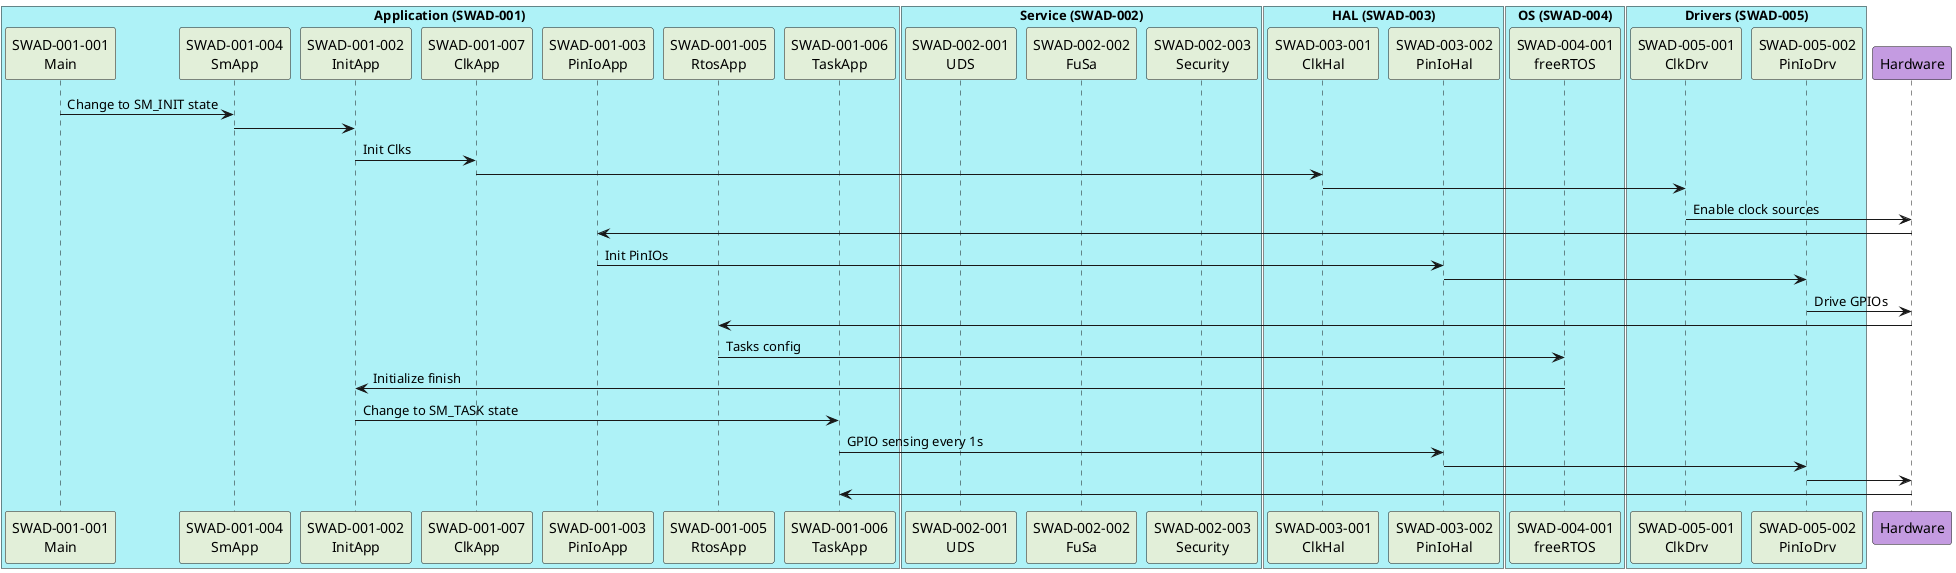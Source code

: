 '--- Color Setting --- 
' System is #DAE2F3
' Layer is #FEE599
' Component is #lightcyan
' Module is #E2EFD9
' Unit is #gainsboro
' Tiny is #pink
'---------------------

@startuml
'---- Define "Application" component and colors ----
box "Application (SWAD-001)" #aef2f7
participant "SWAD-001-001\nMain" as Main #E2EFD9
participant "SWAD-001-004\nSmApp" as SmApp #E2EFD9
participant "SWAD-001-002\nInitApp" as InitApp #E2EFD9
participant "SWAD-001-007\nClkApp" as ClkApp #E2EFD9
participant "SWAD-001-003\nPinIoApp" as PinIoApp #E2EFD9
participant "SWAD-001-005\nRtosApp" as RtosApp #E2EFD9
participant "SWAD-001-006\nTaskApp" as TaskApp #E2EFD9
end box

'---- Define "Service" component--------------------
box "Service (SWAD-002)" #aef2f7
participant "SWAD-002-001\nUDS" as UDS #E2EFD9
participant "SWAD-002-002\nFuSa" as FuSa #E2EFD9
participant "SWAD-002-003\nSecurity" as Security #E2EFD9
end box

'---- Define "HAL" component -----------------------
box "HAL (SWAD-003)" #aef2f7
participant "SWAD-003-001\nClkHal" as ClkHal #E2EFD9
participant "SWAD-003-002\nPinIoHal" as PinIoHal #E2EFD9
end box

'---- Define "OS" component ------------------------
box "OS (SWAD-004)" #aef2f7
participant "SWAD-004-001\nfreeRTOS" as freeRTOS #E2EFD9
end box

'---- Define "Drivers" component -------------------
box "Drivers (SWAD-005)" #aef2f7
participant "SWAD-005-001\nClkDrv" as ClkDrv #E2EFD9
participant "SWAD-005-002\nPinIoDrv" as PinIoDrv #E2EFD9
end box

'---- Define "Hardware" layer ----------------------
participant Hardware #C49BE1

'---- Plan modules sequence-------------------------
Main -> SmApp: Change to SM_INIT state
SmApp -> InitApp
InitApp -> ClkApp: Init Clks
ClkApp -> ClkHal
ClkHal -> ClkDrv
ClkDrv -> Hardware: Enable clock sources
Hardware -> PinIoApp 
PinIoApp -> PinIoHal: Init PinIOs
PinIoHal -> PinIoDrv
PinIoDrv -> Hardware: Drive GPIOs
Hardware -> RtosApp
RtosApp -> freeRTOS: Tasks config
freeRTOS -> InitApp: Initialize finish
InitApp -> TaskApp: Change to SM_TASK state
TaskApp -> PinIoHal: GPIO sensing every 1s
PinIoHal -> PinIoDrv
PinIoDrv -> Hardware
Hardware -> TaskApp
'---------------------------------------------------
@enduml

